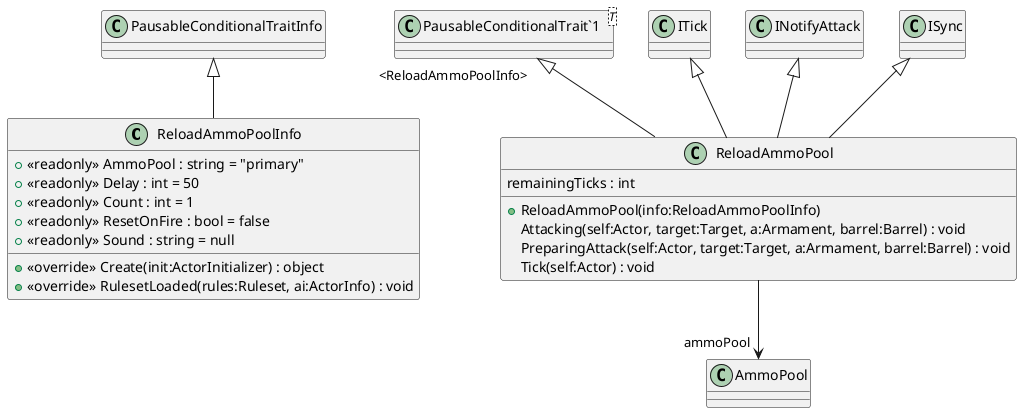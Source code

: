 @startuml
class ReloadAmmoPoolInfo {
    + <<readonly>> AmmoPool : string = "primary"
    + <<readonly>> Delay : int = 50
    + <<readonly>> Count : int = 1
    + <<readonly>> ResetOnFire : bool = false
    + <<readonly>> Sound : string = null
    + <<override>> Create(init:ActorInitializer) : object
    + <<override>> RulesetLoaded(rules:Ruleset, ai:ActorInfo) : void
}
class ReloadAmmoPool {
    remainingTicks : int
    + ReloadAmmoPool(info:ReloadAmmoPoolInfo)
    Attacking(self:Actor, target:Target, a:Armament, barrel:Barrel) : void
    PreparingAttack(self:Actor, target:Target, a:Armament, barrel:Barrel) : void
    Tick(self:Actor) : void
}
class "PausableConditionalTrait`1"<T> {
}
PausableConditionalTraitInfo <|-- ReloadAmmoPoolInfo
"PausableConditionalTrait`1" "<ReloadAmmoPoolInfo>" <|-- ReloadAmmoPool
ITick <|-- ReloadAmmoPool
INotifyAttack <|-- ReloadAmmoPool
ISync <|-- ReloadAmmoPool
ReloadAmmoPool --> "ammoPool" AmmoPool
@enduml
